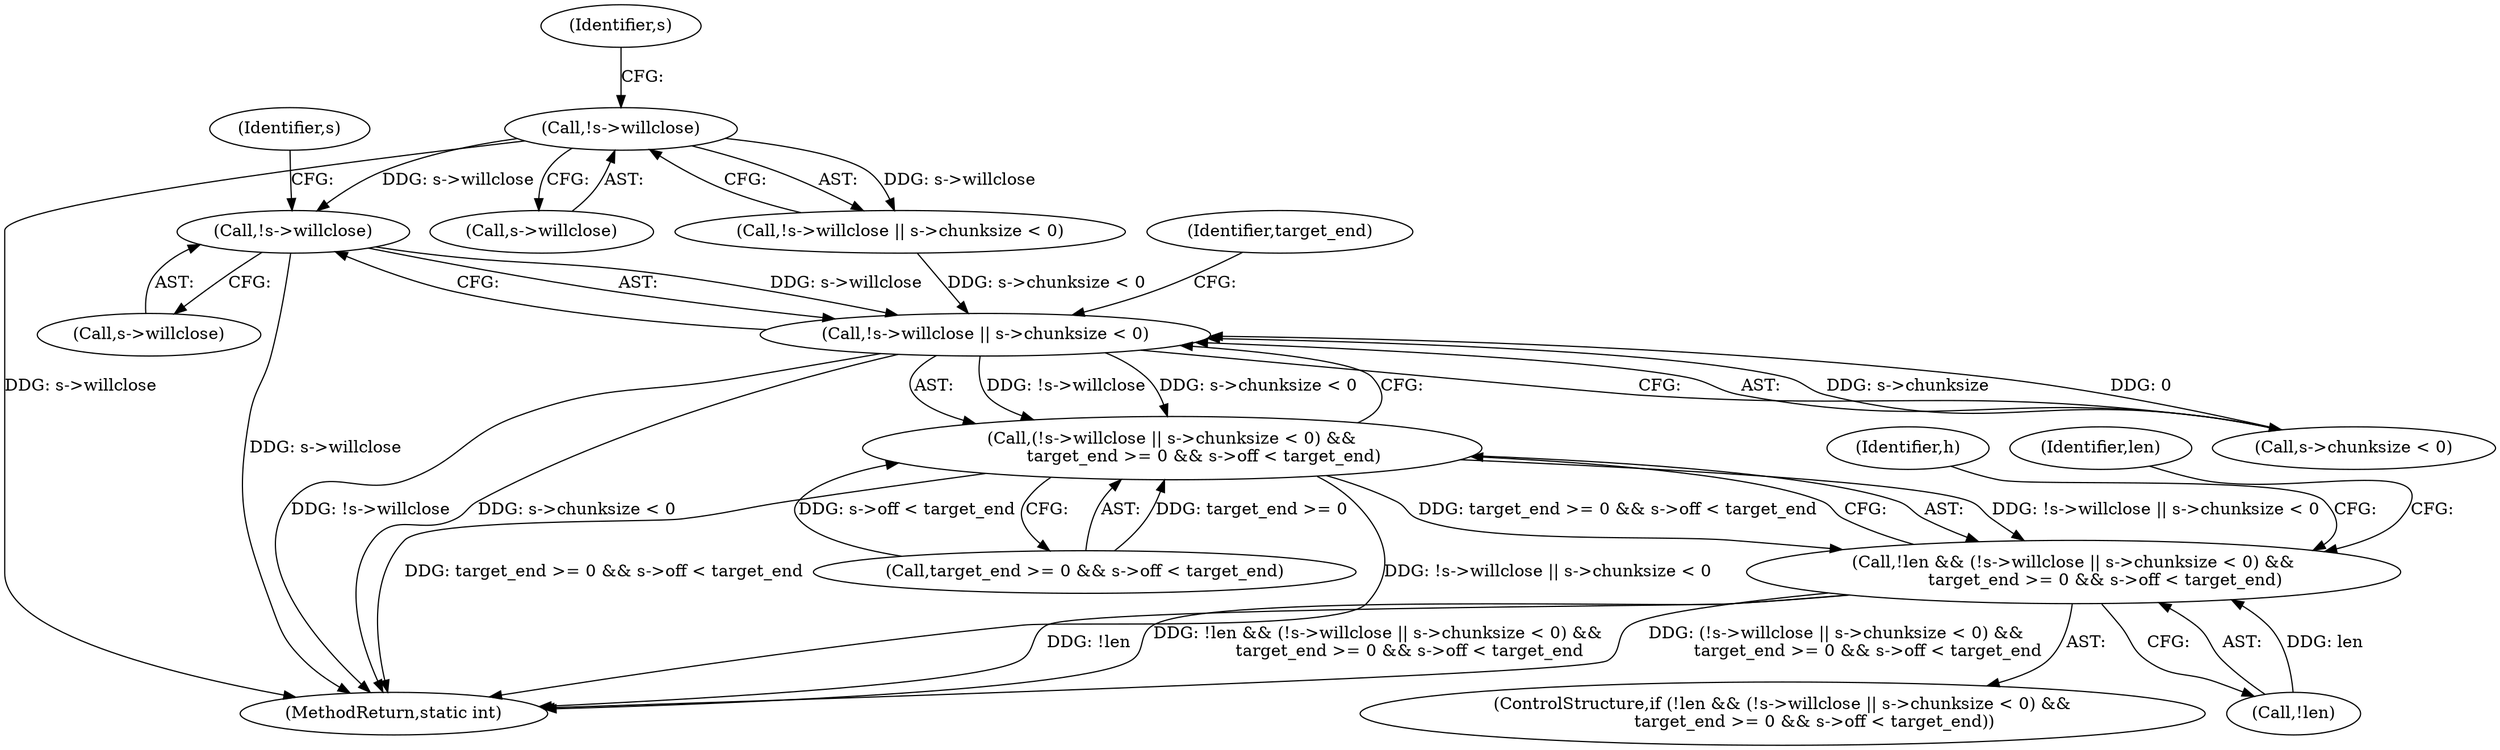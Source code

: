 digraph "0_FFmpeg_2a05c8f813de6f2278827734bf8102291e7484aa@API" {
"1000197" [label="(Call,!s->willclose)"];
"1000163" [label="(Call,!s->willclose)"];
"1000196" [label="(Call,!s->willclose || s->chunksize < 0)"];
"1000195" [label="(Call,(!s->willclose || s->chunksize < 0) &&\n            target_end >= 0 && s->off < target_end)"];
"1000192" [label="(Call,!len && (!s->willclose || s->chunksize < 0) &&\n            target_end >= 0 && s->off < target_end)"];
"1000169" [label="(Identifier,s)"];
"1000197" [label="(Call,!s->willclose)"];
"1000201" [label="(Call,s->chunksize < 0)"];
"1000164" [label="(Call,s->willclose)"];
"1000198" [label="(Call,s->willclose)"];
"1000206" [label="(Call,target_end >= 0 && s->off < target_end)"];
"1000191" [label="(ControlStructure,if (!len && (!s->willclose || s->chunksize < 0) &&\n            target_end >= 0 && s->off < target_end))"];
"1000217" [label="(Identifier,h)"];
"1000208" [label="(Identifier,target_end)"];
"1000229" [label="(Identifier,len)"];
"1000250" [label="(MethodReturn,static int)"];
"1000203" [label="(Identifier,s)"];
"1000195" [label="(Call,(!s->willclose || s->chunksize < 0) &&\n            target_end >= 0 && s->off < target_end)"];
"1000162" [label="(Call,!s->willclose || s->chunksize < 0)"];
"1000192" [label="(Call,!len && (!s->willclose || s->chunksize < 0) &&\n            target_end >= 0 && s->off < target_end)"];
"1000163" [label="(Call,!s->willclose)"];
"1000193" [label="(Call,!len)"];
"1000196" [label="(Call,!s->willclose || s->chunksize < 0)"];
"1000197" -> "1000196"  [label="AST: "];
"1000197" -> "1000198"  [label="CFG: "];
"1000198" -> "1000197"  [label="AST: "];
"1000203" -> "1000197"  [label="CFG: "];
"1000196" -> "1000197"  [label="CFG: "];
"1000197" -> "1000250"  [label="DDG: s->willclose"];
"1000197" -> "1000196"  [label="DDG: s->willclose"];
"1000163" -> "1000197"  [label="DDG: s->willclose"];
"1000163" -> "1000162"  [label="AST: "];
"1000163" -> "1000164"  [label="CFG: "];
"1000164" -> "1000163"  [label="AST: "];
"1000169" -> "1000163"  [label="CFG: "];
"1000162" -> "1000163"  [label="CFG: "];
"1000163" -> "1000250"  [label="DDG: s->willclose"];
"1000163" -> "1000162"  [label="DDG: s->willclose"];
"1000196" -> "1000195"  [label="AST: "];
"1000196" -> "1000201"  [label="CFG: "];
"1000201" -> "1000196"  [label="AST: "];
"1000208" -> "1000196"  [label="CFG: "];
"1000195" -> "1000196"  [label="CFG: "];
"1000196" -> "1000250"  [label="DDG: s->chunksize < 0"];
"1000196" -> "1000250"  [label="DDG: !s->willclose"];
"1000196" -> "1000195"  [label="DDG: !s->willclose"];
"1000196" -> "1000195"  [label="DDG: s->chunksize < 0"];
"1000201" -> "1000196"  [label="DDG: s->chunksize"];
"1000201" -> "1000196"  [label="DDG: 0"];
"1000162" -> "1000196"  [label="DDG: s->chunksize < 0"];
"1000195" -> "1000192"  [label="AST: "];
"1000195" -> "1000206"  [label="CFG: "];
"1000206" -> "1000195"  [label="AST: "];
"1000192" -> "1000195"  [label="CFG: "];
"1000195" -> "1000250"  [label="DDG: target_end >= 0 && s->off < target_end"];
"1000195" -> "1000250"  [label="DDG: !s->willclose || s->chunksize < 0"];
"1000195" -> "1000192"  [label="DDG: !s->willclose || s->chunksize < 0"];
"1000195" -> "1000192"  [label="DDG: target_end >= 0 && s->off < target_end"];
"1000206" -> "1000195"  [label="DDG: target_end >= 0"];
"1000206" -> "1000195"  [label="DDG: s->off < target_end"];
"1000192" -> "1000191"  [label="AST: "];
"1000192" -> "1000193"  [label="CFG: "];
"1000193" -> "1000192"  [label="AST: "];
"1000217" -> "1000192"  [label="CFG: "];
"1000229" -> "1000192"  [label="CFG: "];
"1000192" -> "1000250"  [label="DDG: (!s->willclose || s->chunksize < 0) &&\n            target_end >= 0 && s->off < target_end"];
"1000192" -> "1000250"  [label="DDG: !len"];
"1000192" -> "1000250"  [label="DDG: !len && (!s->willclose || s->chunksize < 0) &&\n            target_end >= 0 && s->off < target_end"];
"1000193" -> "1000192"  [label="DDG: len"];
}
